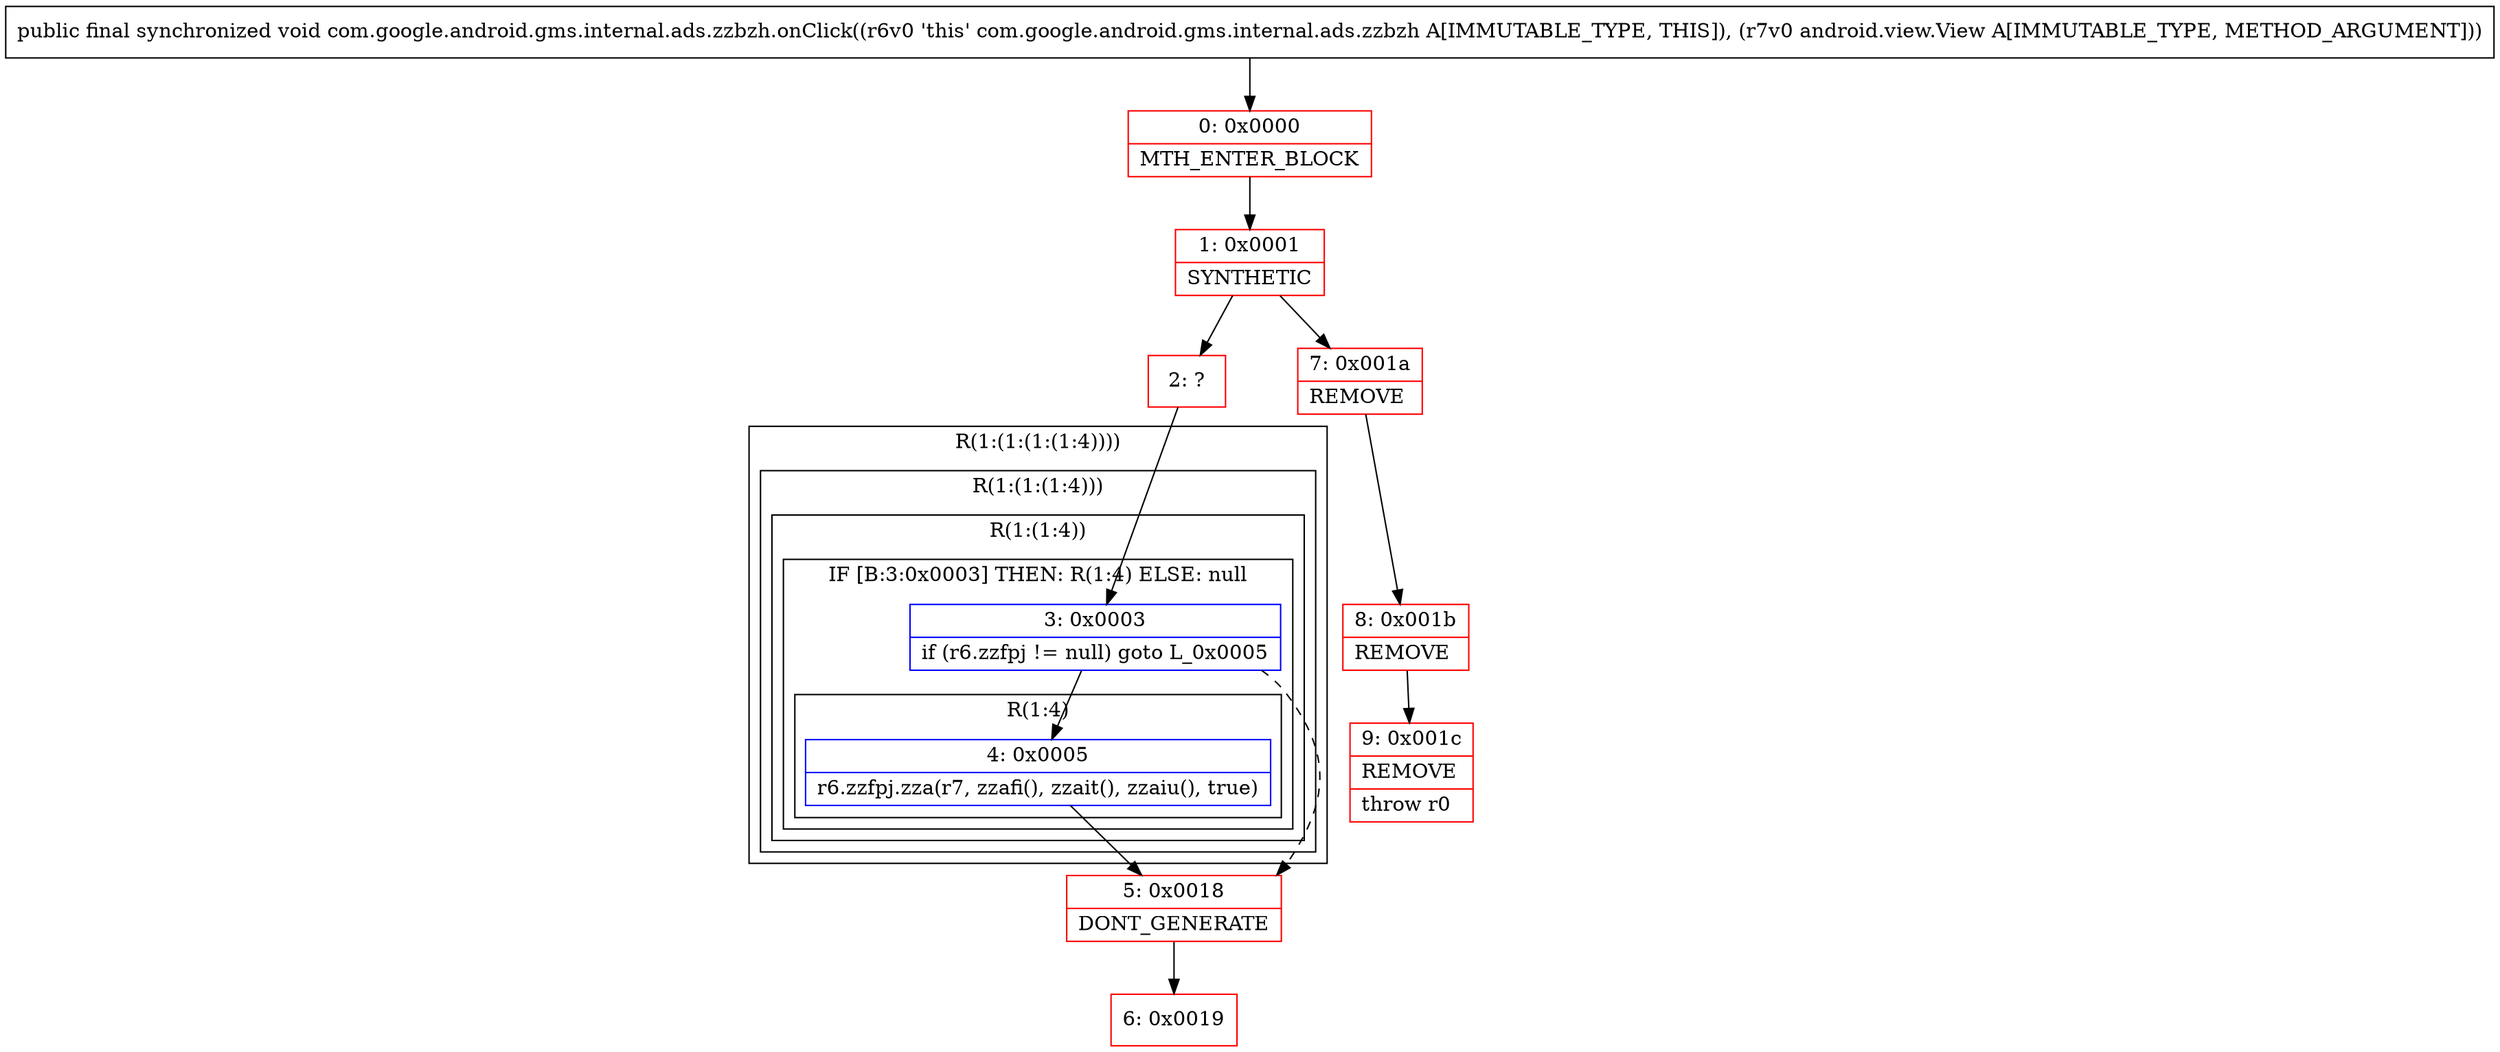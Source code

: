 digraph "CFG forcom.google.android.gms.internal.ads.zzbzh.onClick(Landroid\/view\/View;)V" {
subgraph cluster_Region_1792119383 {
label = "R(1:(1:(1:(1:4))))";
node [shape=record,color=blue];
subgraph cluster_Region_1300260585 {
label = "R(1:(1:(1:4)))";
node [shape=record,color=blue];
subgraph cluster_Region_363914075 {
label = "R(1:(1:4))";
node [shape=record,color=blue];
subgraph cluster_IfRegion_599907039 {
label = "IF [B:3:0x0003] THEN: R(1:4) ELSE: null";
node [shape=record,color=blue];
Node_3 [shape=record,label="{3\:\ 0x0003|if (r6.zzfpj != null) goto L_0x0005\l}"];
subgraph cluster_Region_1172617178 {
label = "R(1:4)";
node [shape=record,color=blue];
Node_4 [shape=record,label="{4\:\ 0x0005|r6.zzfpj.zza(r7, zzafi(), zzait(), zzaiu(), true)\l}"];
}
}
}
}
}
Node_0 [shape=record,color=red,label="{0\:\ 0x0000|MTH_ENTER_BLOCK\l}"];
Node_1 [shape=record,color=red,label="{1\:\ 0x0001|SYNTHETIC\l}"];
Node_2 [shape=record,color=red,label="{2\:\ ?}"];
Node_5 [shape=record,color=red,label="{5\:\ 0x0018|DONT_GENERATE\l}"];
Node_6 [shape=record,color=red,label="{6\:\ 0x0019}"];
Node_7 [shape=record,color=red,label="{7\:\ 0x001a|REMOVE\l}"];
Node_8 [shape=record,color=red,label="{8\:\ 0x001b|REMOVE\l}"];
Node_9 [shape=record,color=red,label="{9\:\ 0x001c|REMOVE\l|throw r0\l}"];
MethodNode[shape=record,label="{public final synchronized void com.google.android.gms.internal.ads.zzbzh.onClick((r6v0 'this' com.google.android.gms.internal.ads.zzbzh A[IMMUTABLE_TYPE, THIS]), (r7v0 android.view.View A[IMMUTABLE_TYPE, METHOD_ARGUMENT])) }"];
MethodNode -> Node_0;
Node_3 -> Node_4;
Node_3 -> Node_5[style=dashed];
Node_4 -> Node_5;
Node_0 -> Node_1;
Node_1 -> Node_2;
Node_1 -> Node_7;
Node_2 -> Node_3;
Node_5 -> Node_6;
Node_7 -> Node_8;
Node_8 -> Node_9;
}

